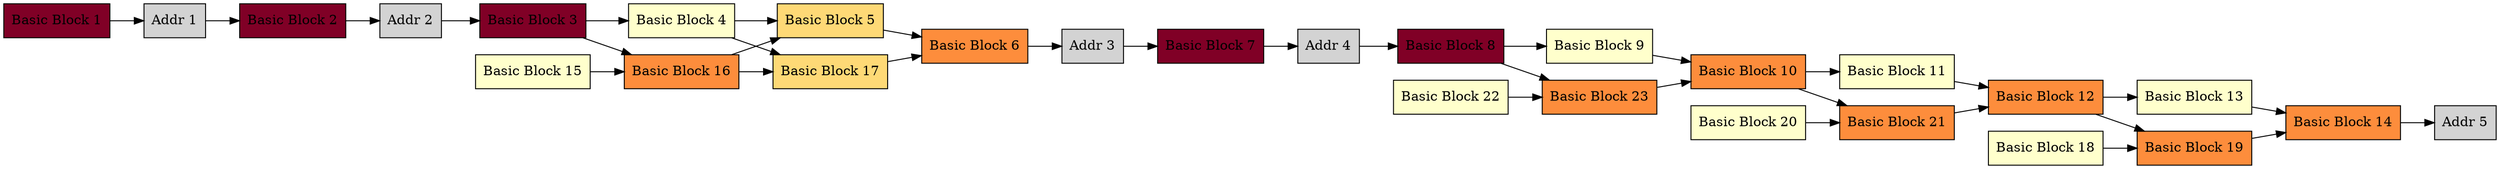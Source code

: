 digraph "long compute<4>(long)"{
	rankdir=LR;
	node[shape=box,colorscheme=ylorrd9, style=filled];

	"Basic Block 1" [fillcolor=9];
	"Basic Block 2" [fillcolor=9];
	"Basic Block 3" [fillcolor=9];
	"Basic Block 4" [fillcolor=1];
	"Basic Block 5" [fillcolor=3];
	"Basic Block 6" [fillcolor=5];
	"Basic Block 7" [fillcolor=9];
	"Basic Block 8" [fillcolor=9];
	"Basic Block 9" [fillcolor=1];
	"Basic Block 10" [fillcolor=5];
	"Basic Block 11" [fillcolor=1];
	"Basic Block 12" [fillcolor=5];
	"Basic Block 13" [fillcolor=1];
	"Basic Block 14" [fillcolor=5];
	"Basic Block 15" [fillcolor=1];
	"Basic Block 16" [fillcolor=5];
	"Basic Block 17" [fillcolor=3];
	"Basic Block 18" [fillcolor=1];
	"Basic Block 19" [fillcolor=5];
	"Basic Block 20" [fillcolor=1];
	"Basic Block 21" [fillcolor=5];
	"Basic Block 22" [fillcolor=1];
	"Basic Block 23" [fillcolor=5];
	"Addr 1";
	"Addr 2";
	"Addr 3";
	"Addr 4";
	"Addr 5";

	"Basic Block 1"->"Addr 1";
	"Addr 1"->"Basic Block 2";
	"Basic Block 2"->"Addr 2";
	"Addr 2"->"Basic Block 3";
	"Basic Block 3"->"Basic Block 16";
	"Basic Block 3"->"Basic Block 4";
	"Basic Block 4"->"Basic Block 17";
	"Basic Block 4"->"Basic Block 5";
	"Basic Block 5"->"Basic Block 6";
	"Basic Block 6"->"Addr 3";
	"Addr 3"->"Basic Block 7";
	"Basic Block 7"->"Addr 4";
	"Addr 4"->"Basic Block 8";
	"Basic Block 8"->"Basic Block 23";
	"Basic Block 8"->"Basic Block 9";
	"Basic Block 9"->"Basic Block 10";
	"Basic Block 10"->"Basic Block 21";
	"Basic Block 10"->"Basic Block 11";
	"Basic Block 11"->"Basic Block 12";
	"Basic Block 12"->"Basic Block 19";
	"Basic Block 12"->"Basic Block 13";
	"Basic Block 13"->"Basic Block 14";
	"Basic Block 14"->"Addr 5";
	"Basic Block 15"->"Basic Block 16";
	"Basic Block 16"->"Basic Block 5";
	"Basic Block 16"->"Basic Block 17";
	"Basic Block 17"->"Basic Block 6";
	"Basic Block 18"->"Basic Block 19";
	"Basic Block 19"->"Basic Block 14";
	"Basic Block 20"->"Basic Block 21";
	"Basic Block 21"->"Basic Block 12";
	"Basic Block 22"->"Basic Block 23";
	"Basic Block 23"->"Basic Block 10";
}
